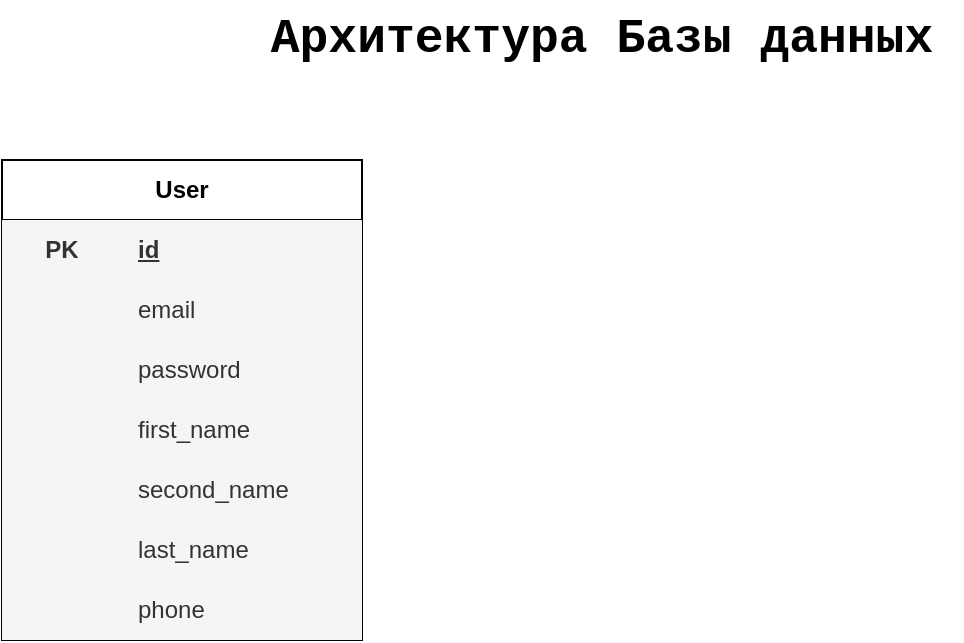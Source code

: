 <mxfile version="26.2.13" pages="2">
  <diagram name="Архитектура БД" id="UT18FfF24HoklbrZyM2A">
    <mxGraphModel dx="2255" dy="743" grid="1" gridSize="10" guides="1" tooltips="1" connect="1" arrows="1" fold="1" page="1" pageScale="1" pageWidth="827" pageHeight="1169" background="none" math="0" shadow="0">
      <root>
        <mxCell id="0" />
        <mxCell id="1" parent="0" />
        <mxCell id="DLRpaIigpJH-WwyCpQeq-2" value="&lt;font face=&quot;Courier New&quot;&gt;&lt;span style=&quot;font-size: 24px;&quot;&gt;&lt;b&gt;Архитектура Базы данных&lt;/b&gt;&lt;/span&gt;&lt;/font&gt;" style="text;html=1;align=center;verticalAlign=middle;whiteSpace=wrap;rounded=0;" parent="1" vertex="1">
          <mxGeometry x="-600" y="40" width="360" height="40" as="geometry" />
        </mxCell>
        <mxCell id="mLXJ69vfC9bqW1u6_D3B-1" value="User" style="shape=table;startSize=30;container=1;collapsible=1;childLayout=tableLayout;fixedRows=1;rowLines=0;fontStyle=1;align=center;resizeLast=1;html=1;whiteSpace=wrap;" vertex="1" parent="1">
          <mxGeometry x="-720" y="120" width="180" height="240" as="geometry" />
        </mxCell>
        <mxCell id="mLXJ69vfC9bqW1u6_D3B-2" value="" style="shape=tableRow;horizontal=0;startSize=0;swimlaneHead=0;swimlaneBody=0;fillColor=none;collapsible=0;dropTarget=0;points=[[0,0.5],[1,0.5]];portConstraint=eastwest;top=0;left=0;right=0;bottom=0;html=1;" vertex="1" parent="mLXJ69vfC9bqW1u6_D3B-1">
          <mxGeometry y="30" width="180" height="30" as="geometry" />
        </mxCell>
        <mxCell id="mLXJ69vfC9bqW1u6_D3B-3" value="PK" style="shape=partialRectangle;connectable=0;fillColor=#f5f5f5;top=0;left=0;bottom=0;right=0;fontStyle=1;overflow=hidden;html=1;whiteSpace=wrap;fontColor=#333333;strokeColor=#666666;" vertex="1" parent="mLXJ69vfC9bqW1u6_D3B-2">
          <mxGeometry width="60" height="30" as="geometry">
            <mxRectangle width="60" height="30" as="alternateBounds" />
          </mxGeometry>
        </mxCell>
        <mxCell id="mLXJ69vfC9bqW1u6_D3B-4" value="id" style="shape=partialRectangle;connectable=0;fillColor=#f5f5f5;top=0;left=0;bottom=0;right=0;align=left;spacingLeft=6;fontStyle=5;overflow=hidden;html=1;whiteSpace=wrap;fontColor=#333333;strokeColor=#666666;" vertex="1" parent="mLXJ69vfC9bqW1u6_D3B-2">
          <mxGeometry x="60" width="120" height="30" as="geometry">
            <mxRectangle width="120" height="30" as="alternateBounds" />
          </mxGeometry>
        </mxCell>
        <mxCell id="mLXJ69vfC9bqW1u6_D3B-8" value="" style="shape=tableRow;horizontal=0;startSize=0;swimlaneHead=0;swimlaneBody=0;fillColor=none;collapsible=0;dropTarget=0;points=[[0,0.5],[1,0.5]];portConstraint=eastwest;top=0;left=0;right=0;bottom=0;html=1;" vertex="1" parent="mLXJ69vfC9bqW1u6_D3B-1">
          <mxGeometry y="60" width="180" height="30" as="geometry" />
        </mxCell>
        <mxCell id="mLXJ69vfC9bqW1u6_D3B-9" value="" style="shape=partialRectangle;connectable=0;fillColor=#f5f5f5;top=0;left=0;bottom=0;right=0;editable=1;overflow=hidden;html=1;whiteSpace=wrap;fontColor=#333333;strokeColor=#666666;" vertex="1" parent="mLXJ69vfC9bqW1u6_D3B-8">
          <mxGeometry width="60" height="30" as="geometry">
            <mxRectangle width="60" height="30" as="alternateBounds" />
          </mxGeometry>
        </mxCell>
        <mxCell id="mLXJ69vfC9bqW1u6_D3B-10" value="email" style="shape=partialRectangle;connectable=0;fillColor=#f5f5f5;top=0;left=0;bottom=0;right=0;align=left;spacingLeft=6;overflow=hidden;html=1;whiteSpace=wrap;fontColor=#333333;strokeColor=#666666;" vertex="1" parent="mLXJ69vfC9bqW1u6_D3B-8">
          <mxGeometry x="60" width="120" height="30" as="geometry">
            <mxRectangle width="120" height="30" as="alternateBounds" />
          </mxGeometry>
        </mxCell>
        <mxCell id="mLXJ69vfC9bqW1u6_D3B-11" value="" style="shape=tableRow;horizontal=0;startSize=0;swimlaneHead=0;swimlaneBody=0;fillColor=none;collapsible=0;dropTarget=0;points=[[0,0.5],[1,0.5]];portConstraint=eastwest;top=0;left=0;right=0;bottom=0;html=1;" vertex="1" parent="mLXJ69vfC9bqW1u6_D3B-1">
          <mxGeometry y="90" width="180" height="30" as="geometry" />
        </mxCell>
        <mxCell id="mLXJ69vfC9bqW1u6_D3B-12" value="" style="shape=partialRectangle;connectable=0;fillColor=#f5f5f5;top=0;left=0;bottom=0;right=0;editable=1;overflow=hidden;html=1;whiteSpace=wrap;fontColor=#333333;strokeColor=#666666;" vertex="1" parent="mLXJ69vfC9bqW1u6_D3B-11">
          <mxGeometry width="60" height="30" as="geometry">
            <mxRectangle width="60" height="30" as="alternateBounds" />
          </mxGeometry>
        </mxCell>
        <mxCell id="mLXJ69vfC9bqW1u6_D3B-13" value="password" style="shape=partialRectangle;connectable=0;fillColor=#f5f5f5;top=0;left=0;bottom=0;right=0;align=left;spacingLeft=6;overflow=hidden;html=1;whiteSpace=wrap;fontColor=#333333;strokeColor=#666666;" vertex="1" parent="mLXJ69vfC9bqW1u6_D3B-11">
          <mxGeometry x="60" width="120" height="30" as="geometry">
            <mxRectangle width="120" height="30" as="alternateBounds" />
          </mxGeometry>
        </mxCell>
        <mxCell id="mLXJ69vfC9bqW1u6_D3B-17" style="shape=tableRow;horizontal=0;startSize=0;swimlaneHead=0;swimlaneBody=0;fillColor=none;collapsible=0;dropTarget=0;points=[[0,0.5],[1,0.5]];portConstraint=eastwest;top=0;left=0;right=0;bottom=0;html=1;" vertex="1" parent="mLXJ69vfC9bqW1u6_D3B-1">
          <mxGeometry y="120" width="180" height="30" as="geometry" />
        </mxCell>
        <mxCell id="mLXJ69vfC9bqW1u6_D3B-18" style="shape=partialRectangle;connectable=0;fillColor=#f5f5f5;top=0;left=0;bottom=0;right=0;editable=1;overflow=hidden;html=1;whiteSpace=wrap;fontColor=#333333;strokeColor=#666666;" vertex="1" parent="mLXJ69vfC9bqW1u6_D3B-17">
          <mxGeometry width="60" height="30" as="geometry">
            <mxRectangle width="60" height="30" as="alternateBounds" />
          </mxGeometry>
        </mxCell>
        <mxCell id="mLXJ69vfC9bqW1u6_D3B-19" value="first_name" style="shape=partialRectangle;connectable=0;fillColor=#f5f5f5;top=0;left=0;bottom=0;right=0;align=left;spacingLeft=6;overflow=hidden;html=1;whiteSpace=wrap;fontColor=#333333;strokeColor=#666666;" vertex="1" parent="mLXJ69vfC9bqW1u6_D3B-17">
          <mxGeometry x="60" width="120" height="30" as="geometry">
            <mxRectangle width="120" height="30" as="alternateBounds" />
          </mxGeometry>
        </mxCell>
        <mxCell id="mLXJ69vfC9bqW1u6_D3B-23" style="shape=tableRow;horizontal=0;startSize=0;swimlaneHead=0;swimlaneBody=0;fillColor=none;collapsible=0;dropTarget=0;points=[[0,0.5],[1,0.5]];portConstraint=eastwest;top=0;left=0;right=0;bottom=0;html=1;" vertex="1" parent="mLXJ69vfC9bqW1u6_D3B-1">
          <mxGeometry y="150" width="180" height="30" as="geometry" />
        </mxCell>
        <mxCell id="mLXJ69vfC9bqW1u6_D3B-24" style="shape=partialRectangle;connectable=0;fillColor=#f5f5f5;top=0;left=0;bottom=0;right=0;editable=1;overflow=hidden;html=1;whiteSpace=wrap;fontColor=#333333;strokeColor=#666666;" vertex="1" parent="mLXJ69vfC9bqW1u6_D3B-23">
          <mxGeometry width="60" height="30" as="geometry">
            <mxRectangle width="60" height="30" as="alternateBounds" />
          </mxGeometry>
        </mxCell>
        <mxCell id="mLXJ69vfC9bqW1u6_D3B-25" value="second_name" style="shape=partialRectangle;connectable=0;fillColor=#f5f5f5;top=0;left=0;bottom=0;right=0;align=left;spacingLeft=6;overflow=hidden;html=1;whiteSpace=wrap;fontColor=#333333;strokeColor=#666666;" vertex="1" parent="mLXJ69vfC9bqW1u6_D3B-23">
          <mxGeometry x="60" width="120" height="30" as="geometry">
            <mxRectangle width="120" height="30" as="alternateBounds" />
          </mxGeometry>
        </mxCell>
        <mxCell id="mLXJ69vfC9bqW1u6_D3B-20" style="shape=tableRow;horizontal=0;startSize=0;swimlaneHead=0;swimlaneBody=0;fillColor=none;collapsible=0;dropTarget=0;points=[[0,0.5],[1,0.5]];portConstraint=eastwest;top=0;left=0;right=0;bottom=0;html=1;" vertex="1" parent="mLXJ69vfC9bqW1u6_D3B-1">
          <mxGeometry y="180" width="180" height="30" as="geometry" />
        </mxCell>
        <mxCell id="mLXJ69vfC9bqW1u6_D3B-21" style="shape=partialRectangle;connectable=0;fillColor=#f5f5f5;top=0;left=0;bottom=0;right=0;editable=1;overflow=hidden;html=1;whiteSpace=wrap;fontColor=#333333;strokeColor=#666666;" vertex="1" parent="mLXJ69vfC9bqW1u6_D3B-20">
          <mxGeometry width="60" height="30" as="geometry">
            <mxRectangle width="60" height="30" as="alternateBounds" />
          </mxGeometry>
        </mxCell>
        <mxCell id="mLXJ69vfC9bqW1u6_D3B-22" value="last_name" style="shape=partialRectangle;connectable=0;fillColor=#f5f5f5;top=0;left=0;bottom=0;right=0;align=left;spacingLeft=6;overflow=hidden;html=1;whiteSpace=wrap;fontColor=#333333;strokeColor=#666666;" vertex="1" parent="mLXJ69vfC9bqW1u6_D3B-20">
          <mxGeometry x="60" width="120" height="30" as="geometry">
            <mxRectangle width="120" height="30" as="alternateBounds" />
          </mxGeometry>
        </mxCell>
        <mxCell id="mLXJ69vfC9bqW1u6_D3B-45" style="shape=tableRow;horizontal=0;startSize=0;swimlaneHead=0;swimlaneBody=0;fillColor=none;collapsible=0;dropTarget=0;points=[[0,0.5],[1,0.5]];portConstraint=eastwest;top=0;left=0;right=0;bottom=0;html=1;" vertex="1" parent="mLXJ69vfC9bqW1u6_D3B-1">
          <mxGeometry y="210" width="180" height="30" as="geometry" />
        </mxCell>
        <mxCell id="mLXJ69vfC9bqW1u6_D3B-46" style="shape=partialRectangle;connectable=0;fillColor=#f5f5f5;top=0;left=0;bottom=0;right=0;editable=1;overflow=hidden;html=1;whiteSpace=wrap;fontColor=#333333;strokeColor=#666666;" vertex="1" parent="mLXJ69vfC9bqW1u6_D3B-45">
          <mxGeometry width="60" height="30" as="geometry">
            <mxRectangle width="60" height="30" as="alternateBounds" />
          </mxGeometry>
        </mxCell>
        <mxCell id="mLXJ69vfC9bqW1u6_D3B-47" value="phone" style="shape=partialRectangle;connectable=0;fillColor=#f5f5f5;top=0;left=0;bottom=0;right=0;align=left;spacingLeft=6;overflow=hidden;html=1;whiteSpace=wrap;fontColor=#333333;strokeColor=#666666;" vertex="1" parent="mLXJ69vfC9bqW1u6_D3B-45">
          <mxGeometry x="60" width="120" height="30" as="geometry">
            <mxRectangle width="120" height="30" as="alternateBounds" />
          </mxGeometry>
        </mxCell>
      </root>
    </mxGraphModel>
  </diagram>
  <diagram id="1cjguQ7dNxbXu9gjn_On" name="url карта сайта">
    <mxGraphModel dx="1434" dy="738" grid="1" gridSize="10" guides="1" tooltips="1" connect="1" arrows="1" fold="1" page="1" pageScale="1" pageWidth="827" pageHeight="1169" math="0" shadow="0">
      <root>
        <mxCell id="0" />
        <mxCell id="1" parent="0" />
        <mxCell id="lnBUkTaJDuUVRHqahWb3-1" value="&lt;font face=&quot;Courier New&quot;&gt;&lt;span style=&quot;font-size: 24px;&quot;&gt;&lt;b&gt;url карта сайта&lt;/b&gt;&lt;/span&gt;&lt;/font&gt;" style="text;html=1;align=center;verticalAlign=middle;whiteSpace=wrap;rounded=0;" vertex="1" parent="1">
          <mxGeometry x="160" y="40" width="520" height="40" as="geometry" />
        </mxCell>
      </root>
    </mxGraphModel>
  </diagram>
</mxfile>
